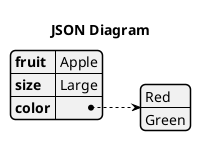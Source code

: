 @startjson

!if %variable_exists("$THEME")
title JSON Diagram - $THEME theme
!else
title JSON Diagram 
!endif

{
   "fruit":"Apple",
   "size": "Large",
   "color": ["Red", "Green"]
}
@endjson
